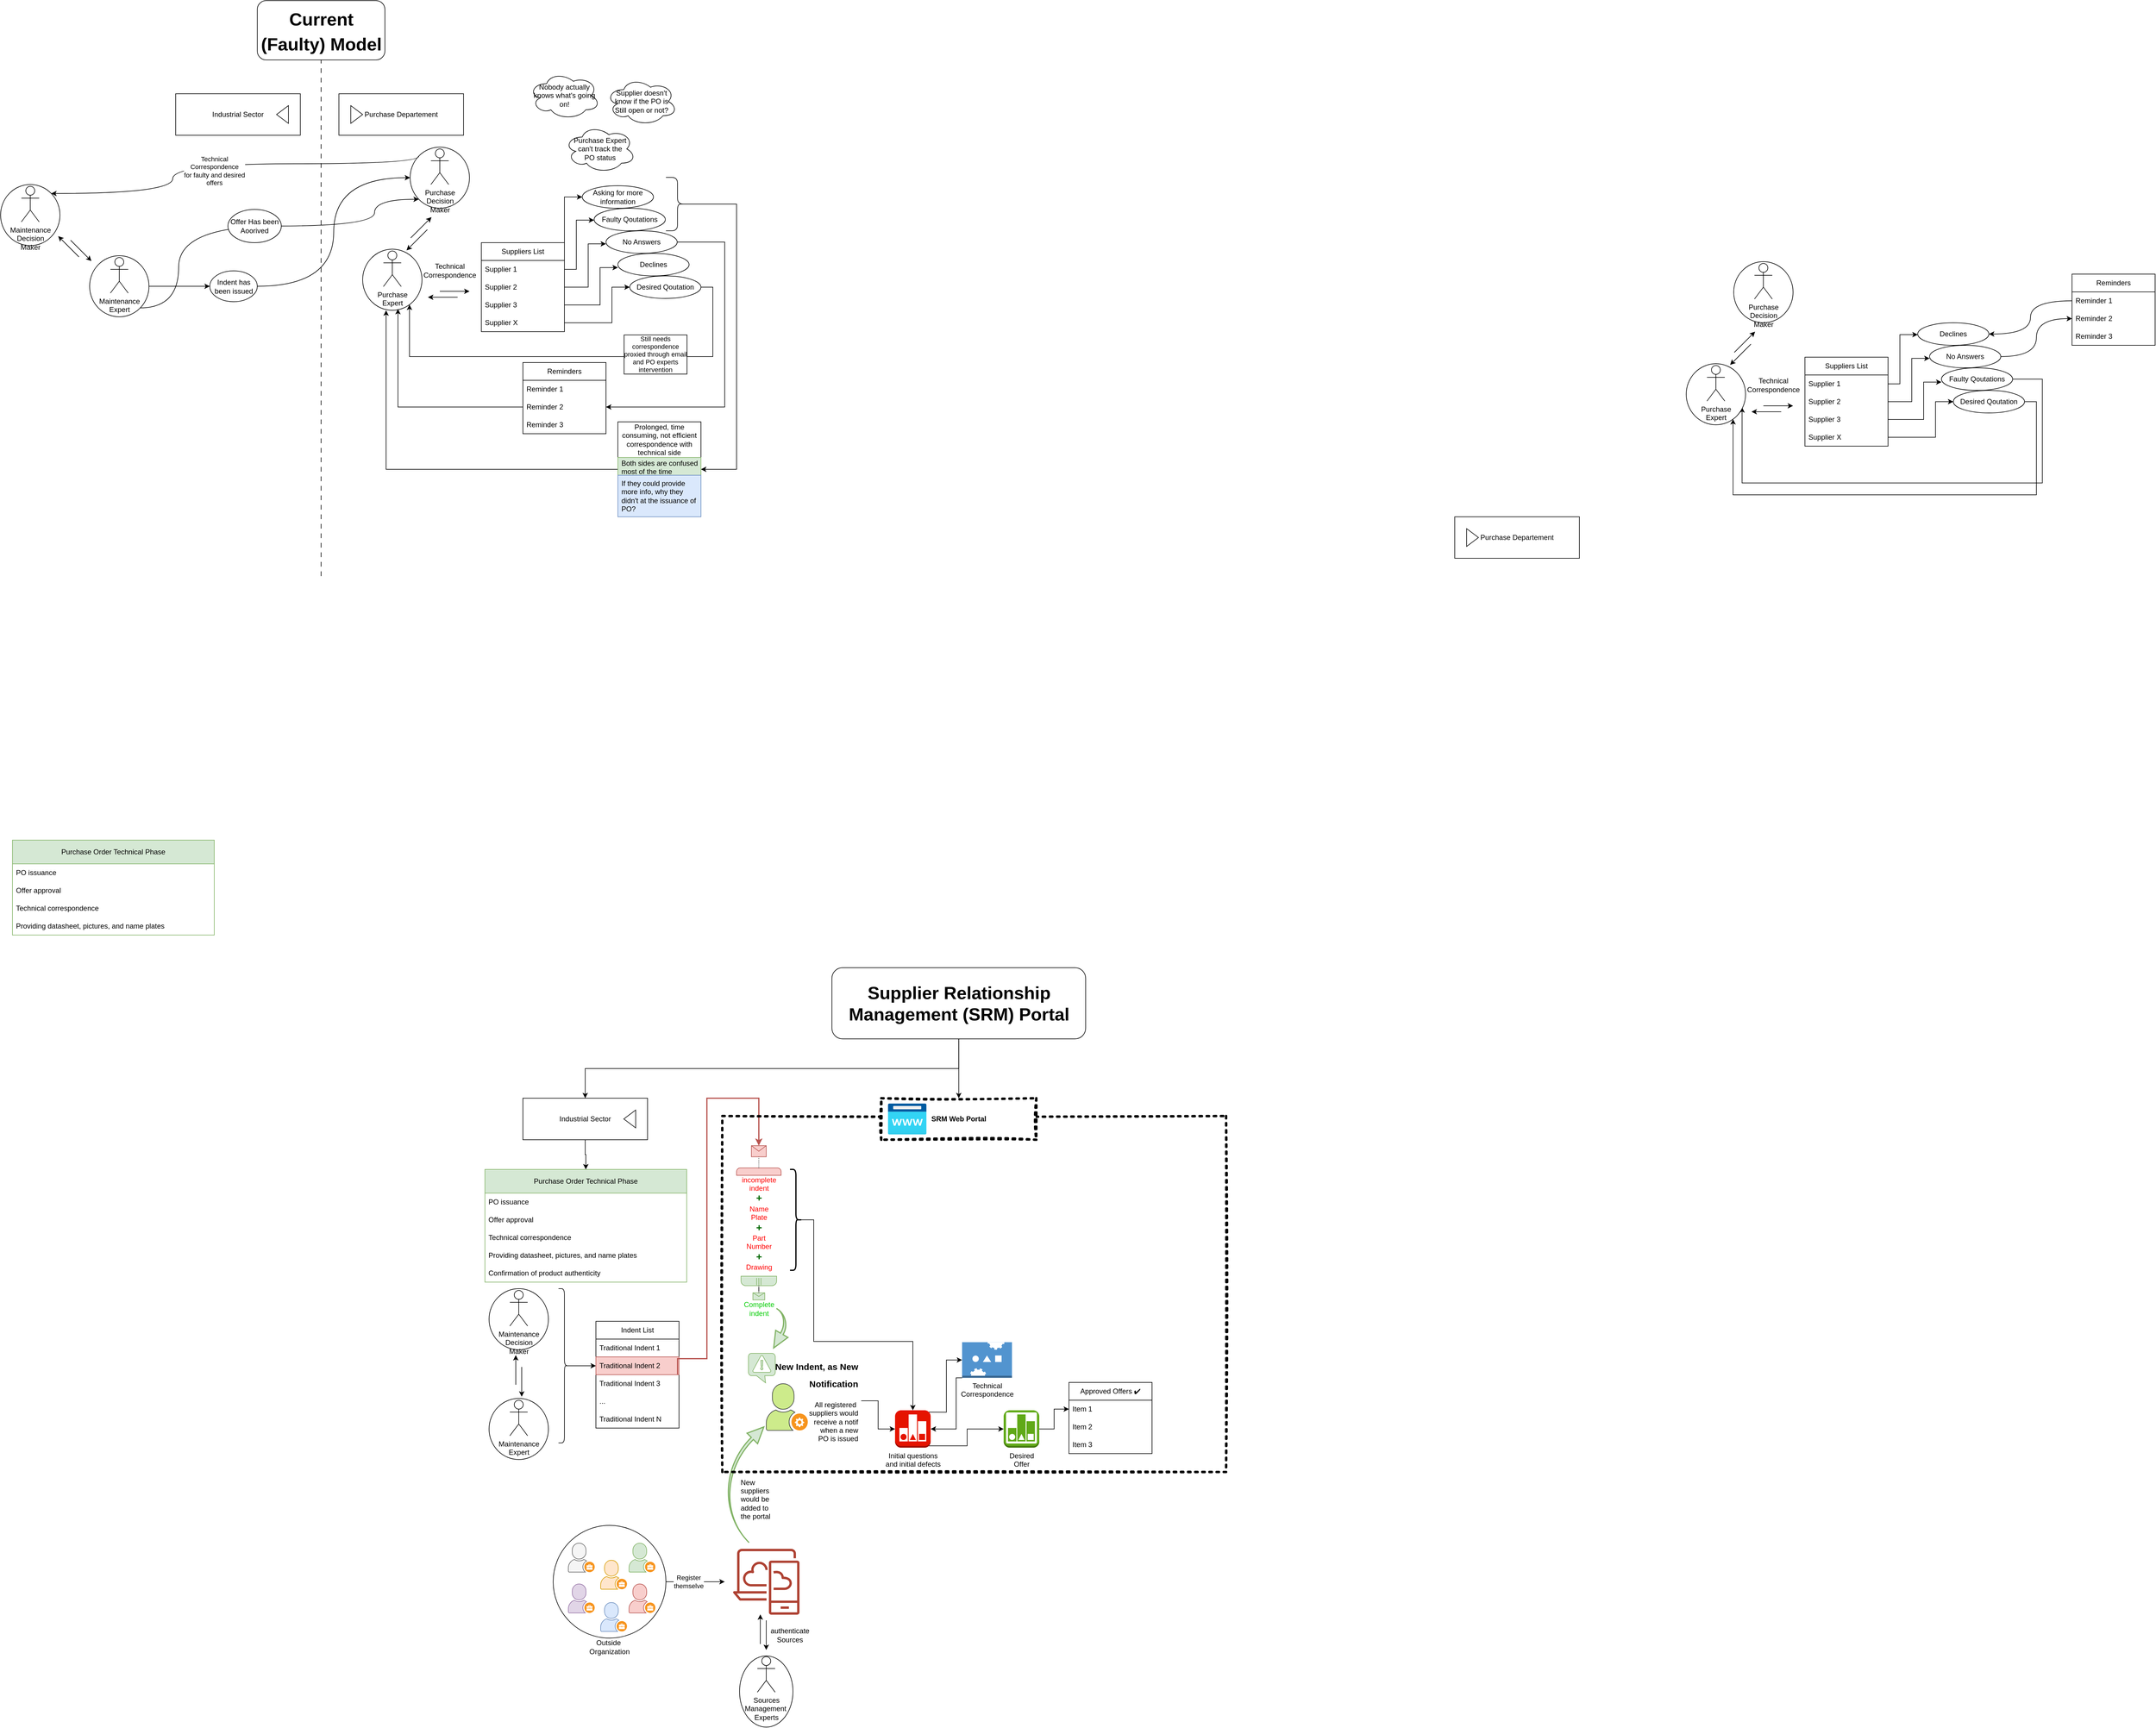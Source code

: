 <mxfile version="21.7.5" type="github">
  <diagram name="Page-1" id="2KHofViqdArEMS4rhggh">
    <mxGraphModel dx="2120" dy="1119" grid="1" gridSize="10" guides="1" tooltips="1" connect="1" arrows="1" fold="1" page="0" pageScale="1" pageWidth="850" pageHeight="1100" math="0" shadow="0">
      <root>
        <mxCell id="0" />
        <mxCell id="1" parent="0" />
        <mxCell id="c8slE1L9noB9dwJdRd24-46" style="edgeStyle=orthogonalEdgeStyle;rounded=0;orthogonalLoop=1;jettySize=auto;html=1;exitX=1;exitY=0.5;exitDx=0;exitDy=0;entryX=0;entryY=0.5;entryDx=0;entryDy=0;curved=1;" parent="1" source="c8slE1L9noB9dwJdRd24-1" target="c8slE1L9noB9dwJdRd24-59" edge="1">
          <mxGeometry relative="1" as="geometry" />
        </mxCell>
        <mxCell id="c8slE1L9noB9dwJdRd24-1" value="Indent has been issued" style="ellipse;whiteSpace=wrap;html=1;" parent="1" vertex="1">
          <mxGeometry x="-107.5" y="165.5" width="80" height="52" as="geometry" />
        </mxCell>
        <mxCell id="c8slE1L9noB9dwJdRd24-6" value="" style="endArrow=none;dashed=1;html=1;rounded=0;dashPattern=8 8;" parent="1" edge="1">
          <mxGeometry width="50" height="50" relative="1" as="geometry">
            <mxPoint x="80" y="680" as="sourcePoint" />
            <mxPoint x="80" y="-290" as="targetPoint" />
          </mxGeometry>
        </mxCell>
        <mxCell id="c8slE1L9noB9dwJdRd24-7" value="Purchase Departement" style="html=1;whiteSpace=wrap;container=1;recursiveResize=0;collapsible=0;" parent="1" vertex="1">
          <mxGeometry x="110" y="-133" width="210" height="70" as="geometry" />
        </mxCell>
        <mxCell id="c8slE1L9noB9dwJdRd24-8" value="" style="triangle;html=1;whiteSpace=wrap;" parent="c8slE1L9noB9dwJdRd24-7" vertex="1">
          <mxGeometry x="20" y="20" width="20" height="30" as="geometry" />
        </mxCell>
        <mxCell id="c8slE1L9noB9dwJdRd24-9" value="Industrial Sector" style="html=1;whiteSpace=wrap;container=1;recursiveResize=0;collapsible=0;" parent="1" vertex="1">
          <mxGeometry x="-165" y="-133" width="210" height="70" as="geometry" />
        </mxCell>
        <mxCell id="c8slE1L9noB9dwJdRd24-10" value="" style="triangle;html=1;whiteSpace=wrap;rotation=-180;" parent="c8slE1L9noB9dwJdRd24-9" vertex="1">
          <mxGeometry x="170" y="20" width="20" height="30" as="geometry" />
        </mxCell>
        <mxCell id="6I2EwaOY1wd-wpL0W01F-11" style="edgeStyle=orthogonalEdgeStyle;rounded=0;orthogonalLoop=1;jettySize=auto;html=1;exitX=1;exitY=0;exitDx=0;exitDy=0;entryX=0;entryY=0.5;entryDx=0;entryDy=0;" parent="1" source="c8slE1L9noB9dwJdRd24-14" target="6I2EwaOY1wd-wpL0W01F-10" edge="1">
          <mxGeometry relative="1" as="geometry" />
        </mxCell>
        <mxCell id="c8slE1L9noB9dwJdRd24-14" value="Suppliers List" style="swimlane;fontStyle=0;childLayout=stackLayout;horizontal=1;startSize=30;horizontalStack=0;resizeParent=1;resizeParentMax=0;resizeLast=0;collapsible=1;marginBottom=0;whiteSpace=wrap;html=1;" parent="1" vertex="1">
          <mxGeometry x="350" y="118" width="140" height="150" as="geometry" />
        </mxCell>
        <mxCell id="c8slE1L9noB9dwJdRd24-23" style="edgeStyle=orthogonalEdgeStyle;rounded=0;orthogonalLoop=1;jettySize=auto;html=1;exitX=1;exitY=0.5;exitDx=0;exitDy=0;" parent="c8slE1L9noB9dwJdRd24-14" source="c8slE1L9noB9dwJdRd24-15" edge="1">
          <mxGeometry relative="1" as="geometry">
            <mxPoint x="190" y="-38" as="targetPoint" />
            <Array as="points">
              <mxPoint x="160" y="45" />
              <mxPoint x="160" y="-38" />
            </Array>
          </mxGeometry>
        </mxCell>
        <mxCell id="c8slE1L9noB9dwJdRd24-15" value="&lt;div&gt;Supplier 1&lt;/div&gt;" style="text;strokeColor=none;fillColor=none;align=left;verticalAlign=middle;spacingLeft=4;spacingRight=4;overflow=hidden;points=[[0,0.5],[1,0.5]];portConstraint=eastwest;rotatable=0;whiteSpace=wrap;html=1;" parent="c8slE1L9noB9dwJdRd24-14" vertex="1">
          <mxGeometry y="30" width="140" height="30" as="geometry" />
        </mxCell>
        <mxCell id="c8slE1L9noB9dwJdRd24-28" style="edgeStyle=orthogonalEdgeStyle;rounded=0;orthogonalLoop=1;jettySize=auto;html=1;exitX=1;exitY=0.5;exitDx=0;exitDy=0;" parent="c8slE1L9noB9dwJdRd24-14" source="c8slE1L9noB9dwJdRd24-21" edge="1">
          <mxGeometry relative="1" as="geometry">
            <mxPoint x="210" y="2" as="targetPoint" />
            <Array as="points">
              <mxPoint x="180" y="75" />
              <mxPoint x="180" y="2" />
            </Array>
          </mxGeometry>
        </mxCell>
        <mxCell id="c8slE1L9noB9dwJdRd24-21" value="&lt;div&gt;Supplier 2&lt;br&gt;&lt;/div&gt;" style="text;strokeColor=none;fillColor=none;align=left;verticalAlign=middle;spacingLeft=4;spacingRight=4;overflow=hidden;points=[[0,0.5],[1,0.5]];portConstraint=eastwest;rotatable=0;whiteSpace=wrap;html=1;" parent="c8slE1L9noB9dwJdRd24-14" vertex="1">
          <mxGeometry y="60" width="140" height="30" as="geometry" />
        </mxCell>
        <mxCell id="c8slE1L9noB9dwJdRd24-30" style="edgeStyle=orthogonalEdgeStyle;rounded=0;orthogonalLoop=1;jettySize=auto;html=1;exitX=1;exitY=0.5;exitDx=0;exitDy=0;" parent="c8slE1L9noB9dwJdRd24-14" source="c8slE1L9noB9dwJdRd24-16" edge="1">
          <mxGeometry relative="1" as="geometry">
            <mxPoint x="230" y="42" as="targetPoint" />
            <Array as="points">
              <mxPoint x="200" y="105" />
              <mxPoint x="200" y="42" />
            </Array>
          </mxGeometry>
        </mxCell>
        <mxCell id="c8slE1L9noB9dwJdRd24-16" value="&lt;div&gt;Supplier 3&lt;br&gt;&lt;/div&gt;" style="text;strokeColor=none;fillColor=none;align=left;verticalAlign=middle;spacingLeft=4;spacingRight=4;overflow=hidden;points=[[0,0.5],[1,0.5]];portConstraint=eastwest;rotatable=0;whiteSpace=wrap;html=1;" parent="c8slE1L9noB9dwJdRd24-14" vertex="1">
          <mxGeometry y="90" width="140" height="30" as="geometry" />
        </mxCell>
        <mxCell id="c8slE1L9noB9dwJdRd24-17" value="Supplier X" style="text;strokeColor=none;fillColor=none;align=left;verticalAlign=middle;spacingLeft=4;spacingRight=4;overflow=hidden;points=[[0,0.5],[1,0.5]];portConstraint=eastwest;rotatable=0;whiteSpace=wrap;html=1;" parent="c8slE1L9noB9dwJdRd24-14" vertex="1">
          <mxGeometry y="120" width="140" height="30" as="geometry" />
        </mxCell>
        <mxCell id="c8slE1L9noB9dwJdRd24-24" value="Faulty Qoutations" style="ellipse;whiteSpace=wrap;html=1;" parent="1" vertex="1">
          <mxGeometry x="540" y="60" width="120" height="38" as="geometry" />
        </mxCell>
        <mxCell id="c8slE1L9noB9dwJdRd24-25" value="&lt;div&gt;Technical&lt;/div&gt;&lt;div&gt;Correspondence&lt;br&gt;&lt;/div&gt;" style="text;html=1;strokeColor=none;fillColor=none;align=center;verticalAlign=middle;whiteSpace=wrap;rounded=0;" parent="1" vertex="1">
          <mxGeometry x="267" y="150" width="60" height="30" as="geometry" />
        </mxCell>
        <mxCell id="6I2EwaOY1wd-wpL0W01F-8" style="edgeStyle=orthogonalEdgeStyle;rounded=0;orthogonalLoop=1;jettySize=auto;html=1;exitX=1;exitY=0.5;exitDx=0;exitDy=0;entryX=1;entryY=0.5;entryDx=0;entryDy=0;" parent="1" source="c8slE1L9noB9dwJdRd24-29" target="c8slE1L9noB9dwJdRd24-73" edge="1">
          <mxGeometry relative="1" as="geometry">
            <Array as="points">
              <mxPoint x="760" y="117" />
              <mxPoint x="760" y="395" />
            </Array>
          </mxGeometry>
        </mxCell>
        <mxCell id="c8slE1L9noB9dwJdRd24-29" value="No Answers" style="ellipse;whiteSpace=wrap;html=1;" parent="1" vertex="1">
          <mxGeometry x="560" y="98" width="120" height="38" as="geometry" />
        </mxCell>
        <mxCell id="c8slE1L9noB9dwJdRd24-31" value="Declines" style="ellipse;whiteSpace=wrap;html=1;" parent="1" vertex="1">
          <mxGeometry x="580" y="136" width="120" height="38" as="geometry" />
        </mxCell>
        <mxCell id="c8slE1L9noB9dwJdRd24-81" style="edgeStyle=orthogonalEdgeStyle;rounded=0;orthogonalLoop=1;jettySize=auto;html=1;exitX=1;exitY=0.5;exitDx=0;exitDy=0;entryX=0.789;entryY=0.908;entryDx=0;entryDy=0;entryPerimeter=0;" parent="1" source="c8slE1L9noB9dwJdRd24-34" target="c8slE1L9noB9dwJdRd24-44" edge="1">
          <mxGeometry relative="1" as="geometry">
            <Array as="points">
              <mxPoint x="740" y="193" />
              <mxPoint x="740" y="310" />
              <mxPoint x="229" y="310" />
            </Array>
          </mxGeometry>
        </mxCell>
        <mxCell id="6I2EwaOY1wd-wpL0W01F-12" value="Still needs &lt;br&gt;correspondence&lt;br&gt;proxied through email &lt;br&gt;and PO experts&lt;br&gt;intervention" style="edgeLabel;html=1;align=center;verticalAlign=middle;resizable=0;points=[];labelBorderColor=default;" parent="c8slE1L9noB9dwJdRd24-81" vertex="1" connectable="0">
          <mxGeometry x="-0.362" y="-4" relative="1" as="geometry">
            <mxPoint as="offset" />
          </mxGeometry>
        </mxCell>
        <mxCell id="c8slE1L9noB9dwJdRd24-34" value="Desired Qoutation" style="ellipse;whiteSpace=wrap;html=1;" parent="1" vertex="1">
          <mxGeometry x="600" y="174" width="120" height="38" as="geometry" />
        </mxCell>
        <mxCell id="c8slE1L9noB9dwJdRd24-33" style="edgeStyle=orthogonalEdgeStyle;rounded=0;orthogonalLoop=1;jettySize=auto;html=1;exitX=1;exitY=0.5;exitDx=0;exitDy=0;entryX=0;entryY=0.5;entryDx=0;entryDy=0;" parent="1" source="c8slE1L9noB9dwJdRd24-17" target="c8slE1L9noB9dwJdRd24-34" edge="1">
          <mxGeometry relative="1" as="geometry">
            <mxPoint x="600" y="200" as="targetPoint" />
            <Array as="points">
              <mxPoint x="570" y="253" />
              <mxPoint x="570" y="193" />
            </Array>
          </mxGeometry>
        </mxCell>
        <mxCell id="c8slE1L9noB9dwJdRd24-42" value="" style="group" parent="1" vertex="1" connectable="0">
          <mxGeometry x="-310" y="140" width="100" height="103" as="geometry" />
        </mxCell>
        <mxCell id="c8slE1L9noB9dwJdRd24-40" value="" style="ellipse;whiteSpace=wrap;html=1;" parent="c8slE1L9noB9dwJdRd24-42" vertex="1">
          <mxGeometry width="100" height="103" as="geometry" />
        </mxCell>
        <mxCell id="c8slE1L9noB9dwJdRd24-37" value="&lt;div&gt;Maintenance&lt;/div&gt;&lt;div&gt;Expert&lt;br&gt;&lt;/div&gt;" style="shape=umlActor;verticalLabelPosition=bottom;verticalAlign=top;html=1;outlineConnect=0;" parent="c8slE1L9noB9dwJdRd24-42" vertex="1">
          <mxGeometry x="35" y="3" width="30" height="60" as="geometry" />
        </mxCell>
        <mxCell id="c8slE1L9noB9dwJdRd24-43" value="" style="group" parent="1" vertex="1" connectable="0">
          <mxGeometry x="150" y="129" width="100" height="103" as="geometry" />
        </mxCell>
        <mxCell id="c8slE1L9noB9dwJdRd24-44" value="" style="ellipse;whiteSpace=wrap;html=1;" parent="c8slE1L9noB9dwJdRd24-43" vertex="1">
          <mxGeometry width="100" height="103" as="geometry" />
        </mxCell>
        <mxCell id="c8slE1L9noB9dwJdRd24-45" value="&lt;div&gt;Purchase&lt;/div&gt;&lt;div&gt;Expert&lt;br&gt;&lt;/div&gt;" style="shape=umlActor;verticalLabelPosition=bottom;verticalAlign=top;html=1;outlineConnect=0;" parent="c8slE1L9noB9dwJdRd24-43" vertex="1">
          <mxGeometry x="35" y="3" width="30" height="60" as="geometry" />
        </mxCell>
        <mxCell id="c8slE1L9noB9dwJdRd24-48" value="" style="group" parent="1" vertex="1" connectable="0">
          <mxGeometry x="-460" y="20" width="100" height="103" as="geometry" />
        </mxCell>
        <mxCell id="c8slE1L9noB9dwJdRd24-49" value="" style="ellipse;whiteSpace=wrap;html=1;" parent="c8slE1L9noB9dwJdRd24-48" vertex="1">
          <mxGeometry width="100" height="103" as="geometry" />
        </mxCell>
        <mxCell id="c8slE1L9noB9dwJdRd24-50" value="&lt;div&gt;Maintenance&lt;/div&gt;&lt;div&gt;Decision&lt;/div&gt;&lt;div&gt;Maker&lt;br&gt;&lt;/div&gt;" style="shape=umlActor;verticalLabelPosition=bottom;verticalAlign=top;html=1;outlineConnect=0;" parent="c8slE1L9noB9dwJdRd24-48" vertex="1">
          <mxGeometry x="35" y="3" width="30" height="60" as="geometry" />
        </mxCell>
        <mxCell id="c8slE1L9noB9dwJdRd24-53" value="" style="group;rotation=45;" parent="1" vertex="1" connectable="0">
          <mxGeometry x="-370" y="123" width="70" height="10" as="geometry" />
        </mxCell>
        <mxCell id="c8slE1L9noB9dwJdRd24-51" value="" style="endArrow=classic;html=1;rounded=0;" parent="c8slE1L9noB9dwJdRd24-53" edge="1">
          <mxGeometry width="50" height="50" relative="1" as="geometry">
            <mxPoint x="28" y="-9" as="sourcePoint" />
            <mxPoint x="63" y="26" as="targetPoint" />
          </mxGeometry>
        </mxCell>
        <mxCell id="c8slE1L9noB9dwJdRd24-52" value="" style="endArrow=classic;html=1;rounded=0;" parent="c8slE1L9noB9dwJdRd24-53" edge="1">
          <mxGeometry width="50" height="50" relative="1" as="geometry">
            <mxPoint x="42" y="19" as="sourcePoint" />
            <mxPoint x="7" y="-16" as="targetPoint" />
          </mxGeometry>
        </mxCell>
        <mxCell id="c8slE1L9noB9dwJdRd24-54" style="edgeStyle=orthogonalEdgeStyle;rounded=0;orthogonalLoop=1;jettySize=auto;html=1;exitX=1;exitY=0.5;exitDx=0;exitDy=0;entryX=0;entryY=0.5;entryDx=0;entryDy=0;" parent="1" source="c8slE1L9noB9dwJdRd24-40" target="c8slE1L9noB9dwJdRd24-1" edge="1">
          <mxGeometry relative="1" as="geometry" />
        </mxCell>
        <mxCell id="c8slE1L9noB9dwJdRd24-55" value="" style="group;rotation=-45;" parent="1" vertex="1" connectable="0">
          <mxGeometry x="210" y="98" width="70" height="10" as="geometry" />
        </mxCell>
        <mxCell id="c8slE1L9noB9dwJdRd24-56" value="" style="endArrow=classic;html=1;rounded=0;" parent="c8slE1L9noB9dwJdRd24-55" edge="1">
          <mxGeometry width="50" height="50" relative="1" as="geometry">
            <mxPoint x="21" y="12" as="sourcePoint" />
            <mxPoint x="56" y="-23" as="targetPoint" />
          </mxGeometry>
        </mxCell>
        <mxCell id="c8slE1L9noB9dwJdRd24-57" value="" style="endArrow=classic;html=1;rounded=0;" parent="c8slE1L9noB9dwJdRd24-55" edge="1">
          <mxGeometry width="50" height="50" relative="1" as="geometry">
            <mxPoint x="49" y="-2" as="sourcePoint" />
            <mxPoint x="14" y="33" as="targetPoint" />
          </mxGeometry>
        </mxCell>
        <mxCell id="c8slE1L9noB9dwJdRd24-58" value="" style="group" parent="1" vertex="1" connectable="0">
          <mxGeometry x="230" y="-43" width="100" height="103" as="geometry" />
        </mxCell>
        <mxCell id="c8slE1L9noB9dwJdRd24-59" value="" style="ellipse;whiteSpace=wrap;html=1;" parent="c8slE1L9noB9dwJdRd24-58" vertex="1">
          <mxGeometry width="100" height="103" as="geometry" />
        </mxCell>
        <mxCell id="c8slE1L9noB9dwJdRd24-60" value="&lt;div&gt;Purchase&lt;/div&gt;&lt;div&gt;Decision&lt;/div&gt;&lt;div&gt;Maker&lt;br&gt;&lt;/div&gt;" style="shape=umlActor;verticalLabelPosition=bottom;verticalAlign=top;html=1;outlineConnect=0;" parent="c8slE1L9noB9dwJdRd24-58" vertex="1">
          <mxGeometry x="35" y="3" width="30" height="60" as="geometry" />
        </mxCell>
        <mxCell id="c8slE1L9noB9dwJdRd24-61" value="&lt;font style=&quot;font-size: 30px;&quot;&gt;Current (Faulty) Model&lt;/font&gt;" style="rounded=1;whiteSpace=wrap;html=1;fontStyle=1;fontSize=35;" parent="1" vertex="1">
          <mxGeometry x="-27.5" y="-290" width="215" height="100" as="geometry" />
        </mxCell>
        <mxCell id="c8slE1L9noB9dwJdRd24-64" value="" style="group;rotation=0;" parent="1" vertex="1" connectable="0">
          <mxGeometry x="260" y="200" width="70" height="10" as="geometry" />
        </mxCell>
        <mxCell id="c8slE1L9noB9dwJdRd24-65" value="" style="endArrow=classic;html=1;rounded=0;" parent="c8slE1L9noB9dwJdRd24-64" edge="1">
          <mxGeometry width="50" height="50" relative="1" as="geometry">
            <mxPoint x="20" as="sourcePoint" />
            <mxPoint x="70" as="targetPoint" />
          </mxGeometry>
        </mxCell>
        <mxCell id="c8slE1L9noB9dwJdRd24-66" value="" style="endArrow=classic;html=1;rounded=0;" parent="c8slE1L9noB9dwJdRd24-64" edge="1">
          <mxGeometry width="50" height="50" relative="1" as="geometry">
            <mxPoint x="50" y="10" as="sourcePoint" />
            <mxPoint y="10" as="targetPoint" />
          </mxGeometry>
        </mxCell>
        <mxCell id="c8slE1L9noB9dwJdRd24-69" value="Reminders" style="swimlane;fontStyle=0;childLayout=stackLayout;horizontal=1;startSize=30;horizontalStack=0;resizeParent=1;resizeParentMax=0;resizeLast=0;collapsible=1;marginBottom=0;whiteSpace=wrap;html=1;" parent="1" vertex="1">
          <mxGeometry x="420" y="320" width="140" height="120" as="geometry" />
        </mxCell>
        <mxCell id="c8slE1L9noB9dwJdRd24-70" value="Reminder 1" style="text;strokeColor=none;fillColor=none;align=left;verticalAlign=middle;spacingLeft=4;spacingRight=4;overflow=hidden;points=[[0,0.5],[1,0.5]];portConstraint=eastwest;rotatable=0;whiteSpace=wrap;html=1;" parent="c8slE1L9noB9dwJdRd24-69" vertex="1">
          <mxGeometry y="30" width="140" height="30" as="geometry" />
        </mxCell>
        <mxCell id="c8slE1L9noB9dwJdRd24-73" value="Reminder 2" style="text;strokeColor=none;fillColor=none;align=left;verticalAlign=middle;spacingLeft=4;spacingRight=4;overflow=hidden;points=[[0,0.5],[1,0.5]];portConstraint=eastwest;rotatable=0;whiteSpace=wrap;html=1;" parent="c8slE1L9noB9dwJdRd24-69" vertex="1">
          <mxGeometry y="60" width="140" height="30" as="geometry" />
        </mxCell>
        <mxCell id="c8slE1L9noB9dwJdRd24-74" value="Reminder 3" style="text;strokeColor=none;fillColor=none;align=left;verticalAlign=middle;spacingLeft=4;spacingRight=4;overflow=hidden;points=[[0,0.5],[1,0.5]];portConstraint=eastwest;rotatable=0;whiteSpace=wrap;html=1;" parent="c8slE1L9noB9dwJdRd24-69" vertex="1">
          <mxGeometry y="90" width="140" height="30" as="geometry" />
        </mxCell>
        <mxCell id="c8slE1L9noB9dwJdRd24-82" style="edgeStyle=orthogonalEdgeStyle;rounded=0;orthogonalLoop=1;jettySize=auto;html=1;exitX=0;exitY=0;exitDx=0;exitDy=0;entryX=1;entryY=0;entryDx=0;entryDy=0;curved=1;" parent="1" source="c8slE1L9noB9dwJdRd24-59" target="c8slE1L9noB9dwJdRd24-49" edge="1">
          <mxGeometry relative="1" as="geometry">
            <Array as="points">
              <mxPoint x="-170" y="-15" />
              <mxPoint x="-170" y="35" />
            </Array>
          </mxGeometry>
        </mxCell>
        <mxCell id="c8slE1L9noB9dwJdRd24-83" value="&lt;div&gt;Technical&lt;/div&gt;&lt;div&gt;Correspondence&lt;/div&gt;&lt;div&gt;for faulty and desired&lt;/div&gt;&lt;div&gt;offers&lt;br&gt;&lt;/div&gt;" style="edgeLabel;html=1;align=center;verticalAlign=middle;resizable=0;points=[];" parent="c8slE1L9noB9dwJdRd24-82" vertex="1" connectable="0">
          <mxGeometry x="0.048" y="12" relative="1" as="geometry">
            <mxPoint as="offset" />
          </mxGeometry>
        </mxCell>
        <mxCell id="vh4l8K26gaCXzMAg0qhR-1" style="edgeStyle=orthogonalEdgeStyle;rounded=0;orthogonalLoop=1;jettySize=auto;html=1;exitX=1;exitY=1;exitDx=0;exitDy=0;entryX=0;entryY=1;entryDx=0;entryDy=0;curved=1;" parent="1" source="c8slE1L9noB9dwJdRd24-40" target="c8slE1L9noB9dwJdRd24-59" edge="1">
          <mxGeometry relative="1" as="geometry">
            <Array as="points">
              <mxPoint x="-160" y="228" />
              <mxPoint x="-160" y="90" />
              <mxPoint x="170" y="90" />
              <mxPoint x="170" y="45" />
            </Array>
          </mxGeometry>
        </mxCell>
        <mxCell id="vh4l8K26gaCXzMAg0qhR-2" value="" style="edgeLabel;html=1;align=center;verticalAlign=middle;resizable=0;points=[];fontSize=12;fillColor=default;strokeColor=default;" parent="vh4l8K26gaCXzMAg0qhR-1" vertex="1" connectable="0">
          <mxGeometry x="-0.009" y="-1" relative="1" as="geometry">
            <mxPoint as="offset" />
          </mxGeometry>
        </mxCell>
        <mxCell id="vh4l8K26gaCXzMAg0qhR-3" value="&lt;div&gt;Offer Has been &lt;br&gt;&lt;/div&gt;&lt;div&gt;Aoorived&lt;br&gt;&lt;/div&gt;" style="ellipse;whiteSpace=wrap;html=1;" parent="1" vertex="1">
          <mxGeometry x="-77" y="62" width="90" height="56" as="geometry" />
        </mxCell>
        <mxCell id="vh4l8K26gaCXzMAg0qhR-4" value="Purchase Order Technical Phase" style="swimlane;fontStyle=0;childLayout=stackLayout;horizontal=1;startSize=40;horizontalStack=0;resizeParent=1;resizeParentMax=0;resizeLast=0;collapsible=1;marginBottom=0;whiteSpace=wrap;html=1;fillColor=#d5e8d4;strokeColor=#82b366;" parent="1" vertex="1">
          <mxGeometry x="-440" y="1125" width="340" height="160" as="geometry" />
        </mxCell>
        <mxCell id="vh4l8K26gaCXzMAg0qhR-5" value="PO issuance " style="text;strokeColor=none;fillColor=none;align=left;verticalAlign=middle;spacingLeft=4;spacingRight=4;overflow=hidden;points=[[0,0.5],[1,0.5]];portConstraint=eastwest;rotatable=0;whiteSpace=wrap;html=1;" parent="vh4l8K26gaCXzMAg0qhR-4" vertex="1">
          <mxGeometry y="40" width="340" height="30" as="geometry" />
        </mxCell>
        <mxCell id="vh4l8K26gaCXzMAg0qhR-6" value="Offer approval" style="text;strokeColor=none;fillColor=none;align=left;verticalAlign=middle;spacingLeft=4;spacingRight=4;overflow=hidden;points=[[0,0.5],[1,0.5]];portConstraint=eastwest;rotatable=0;whiteSpace=wrap;html=1;" parent="vh4l8K26gaCXzMAg0qhR-4" vertex="1">
          <mxGeometry y="70" width="340" height="30" as="geometry" />
        </mxCell>
        <mxCell id="vh4l8K26gaCXzMAg0qhR-7" value="Technical correspondence" style="text;strokeColor=none;fillColor=none;align=left;verticalAlign=middle;spacingLeft=4;spacingRight=4;overflow=hidden;points=[[0,0.5],[1,0.5]];portConstraint=eastwest;rotatable=0;whiteSpace=wrap;html=1;" parent="vh4l8K26gaCXzMAg0qhR-4" vertex="1">
          <mxGeometry y="100" width="340" height="30" as="geometry" />
        </mxCell>
        <mxCell id="vh4l8K26gaCXzMAg0qhR-8" value="Providing datasheet, pictures, and name plates" style="text;strokeColor=none;fillColor=none;align=left;verticalAlign=middle;spacingLeft=4;spacingRight=4;overflow=hidden;points=[[0,0.5],[1,0.5]];portConstraint=eastwest;rotatable=0;whiteSpace=wrap;html=1;" parent="vh4l8K26gaCXzMAg0qhR-4" vertex="1">
          <mxGeometry y="130" width="340" height="30" as="geometry" />
        </mxCell>
        <mxCell id="vh4l8K26gaCXzMAg0qhR-70" value="Purchase Departement" style="html=1;whiteSpace=wrap;container=1;recursiveResize=0;collapsible=0;" parent="1" vertex="1">
          <mxGeometry x="1990" y="580" width="210" height="70" as="geometry" />
        </mxCell>
        <mxCell id="vh4l8K26gaCXzMAg0qhR-71" value="" style="triangle;html=1;whiteSpace=wrap;" parent="vh4l8K26gaCXzMAg0qhR-70" vertex="1">
          <mxGeometry x="20" y="20" width="20" height="30" as="geometry" />
        </mxCell>
        <mxCell id="em5qXoiyjJYaxzW7Eebe-1" style="edgeStyle=orthogonalEdgeStyle;rounded=0;orthogonalLoop=1;jettySize=auto;html=1;exitX=0.5;exitY=1;exitDx=0;exitDy=0;entryX=0.5;entryY=0;entryDx=0;entryDy=0;" parent="1" source="vh4l8K26gaCXzMAg0qhR-72" target="vh4l8K26gaCXzMAg0qhR-124" edge="1">
          <mxGeometry relative="1" as="geometry" />
        </mxCell>
        <mxCell id="vh4l8K26gaCXzMAg0qhR-72" value="Industrial Sector" style="html=1;whiteSpace=wrap;container=1;recursiveResize=0;collapsible=0;" parent="1" vertex="1">
          <mxGeometry x="420" y="1560" width="210" height="70" as="geometry" />
        </mxCell>
        <mxCell id="vh4l8K26gaCXzMAg0qhR-73" value="" style="triangle;html=1;whiteSpace=wrap;rotation=-180;" parent="vh4l8K26gaCXzMAg0qhR-72" vertex="1">
          <mxGeometry x="170" y="20" width="20" height="30" as="geometry" />
        </mxCell>
        <mxCell id="vh4l8K26gaCXzMAg0qhR-91" value="" style="group" parent="1" vertex="1" connectable="0">
          <mxGeometry x="363" y="2066" width="100" height="103" as="geometry" />
        </mxCell>
        <mxCell id="vh4l8K26gaCXzMAg0qhR-92" value="" style="ellipse;whiteSpace=wrap;html=1;" parent="vh4l8K26gaCXzMAg0qhR-91" vertex="1">
          <mxGeometry width="100" height="103" as="geometry" />
        </mxCell>
        <mxCell id="vh4l8K26gaCXzMAg0qhR-93" value="&lt;div&gt;Maintenance&lt;/div&gt;&lt;div&gt;Expert&lt;br&gt;&lt;/div&gt;" style="shape=umlActor;verticalLabelPosition=bottom;verticalAlign=top;html=1;outlineConnect=0;" parent="vh4l8K26gaCXzMAg0qhR-91" vertex="1">
          <mxGeometry x="35" y="3" width="30" height="60" as="geometry" />
        </mxCell>
        <mxCell id="vh4l8K26gaCXzMAg0qhR-97" value="" style="group" parent="1" vertex="1" connectable="0">
          <mxGeometry x="363" y="1881" width="100" height="103" as="geometry" />
        </mxCell>
        <mxCell id="vh4l8K26gaCXzMAg0qhR-98" value="" style="ellipse;whiteSpace=wrap;html=1;" parent="vh4l8K26gaCXzMAg0qhR-97" vertex="1">
          <mxGeometry width="100" height="103" as="geometry" />
        </mxCell>
        <mxCell id="vh4l8K26gaCXzMAg0qhR-99" value="&lt;div&gt;Maintenance&lt;/div&gt;&lt;div&gt;Decision&lt;/div&gt;&lt;div&gt;Maker&lt;br&gt;&lt;/div&gt;" style="shape=umlActor;verticalLabelPosition=bottom;verticalAlign=top;html=1;outlineConnect=0;" parent="vh4l8K26gaCXzMAg0qhR-97" vertex="1">
          <mxGeometry x="35" y="3" width="30" height="60" as="geometry" />
        </mxCell>
        <mxCell id="vh4l8K26gaCXzMAg0qhR-100" value="" style="group;rotation=90;" parent="1" vertex="1" connectable="0">
          <mxGeometry x="378" y="2023" width="70" height="10" as="geometry" />
        </mxCell>
        <mxCell id="vh4l8K26gaCXzMAg0qhR-101" value="" style="endArrow=classic;html=1;rounded=0;" parent="vh4l8K26gaCXzMAg0qhR-100" edge="1">
          <mxGeometry width="50" height="50" relative="1" as="geometry">
            <mxPoint x="40" y="-10" as="sourcePoint" />
            <mxPoint x="40" y="40" as="targetPoint" />
          </mxGeometry>
        </mxCell>
        <mxCell id="vh4l8K26gaCXzMAg0qhR-102" value="" style="endArrow=classic;html=1;rounded=0;" parent="vh4l8K26gaCXzMAg0qhR-100" edge="1">
          <mxGeometry width="50" height="50" relative="1" as="geometry">
            <mxPoint x="30" y="20" as="sourcePoint" />
            <mxPoint x="30" y="-30" as="targetPoint" />
          </mxGeometry>
        </mxCell>
        <mxCell id="0CzIIRdJtU4n0jjtj5bi-10" style="edgeStyle=orthogonalEdgeStyle;rounded=0;orthogonalLoop=1;jettySize=auto;html=1;exitX=0.5;exitY=1;exitDx=0;exitDy=0;entryX=0.5;entryY=0;entryDx=0;entryDy=0;" parent="1" source="vh4l8K26gaCXzMAg0qhR-110" target="vh4l8K26gaCXzMAg0qhR-145" edge="1">
          <mxGeometry relative="1" as="geometry" />
        </mxCell>
        <mxCell id="8ikLFIh58tmgPojaR6gJ-1" style="edgeStyle=orthogonalEdgeStyle;rounded=0;orthogonalLoop=1;jettySize=auto;html=1;exitX=0.5;exitY=1;exitDx=0;exitDy=0;entryX=0.5;entryY=0;entryDx=0;entryDy=0;" parent="1" source="vh4l8K26gaCXzMAg0qhR-110" target="vh4l8K26gaCXzMAg0qhR-72" edge="1">
          <mxGeometry relative="1" as="geometry" />
        </mxCell>
        <mxCell id="vh4l8K26gaCXzMAg0qhR-110" value="Supplier Relationship Management (SRM) Portal" style="rounded=1;whiteSpace=wrap;html=1;fontStyle=1;fontSize=30;" parent="1" vertex="1">
          <mxGeometry x="940.63" y="1340" width="427.5" height="120" as="geometry" />
        </mxCell>
        <mxCell id="vh4l8K26gaCXzMAg0qhR-124" value="Purchase Order Technical Phase" style="swimlane;fontStyle=0;childLayout=stackLayout;horizontal=1;startSize=40;horizontalStack=0;resizeParent=1;resizeParentMax=0;resizeLast=0;collapsible=1;marginBottom=0;whiteSpace=wrap;html=1;fillColor=#d5e8d4;strokeColor=#82b366;" parent="1" vertex="1">
          <mxGeometry x="356" y="1680" width="340" height="190" as="geometry" />
        </mxCell>
        <mxCell id="vh4l8K26gaCXzMAg0qhR-125" value="PO issuance " style="text;strokeColor=none;fillColor=none;align=left;verticalAlign=middle;spacingLeft=4;spacingRight=4;overflow=hidden;points=[[0,0.5],[1,0.5]];portConstraint=eastwest;rotatable=0;whiteSpace=wrap;html=1;" parent="vh4l8K26gaCXzMAg0qhR-124" vertex="1">
          <mxGeometry y="40" width="340" height="30" as="geometry" />
        </mxCell>
        <mxCell id="vh4l8K26gaCXzMAg0qhR-126" value="Offer approval" style="text;strokeColor=none;fillColor=none;align=left;verticalAlign=middle;spacingLeft=4;spacingRight=4;overflow=hidden;points=[[0,0.5],[1,0.5]];portConstraint=eastwest;rotatable=0;whiteSpace=wrap;html=1;" parent="vh4l8K26gaCXzMAg0qhR-124" vertex="1">
          <mxGeometry y="70" width="340" height="30" as="geometry" />
        </mxCell>
        <mxCell id="vh4l8K26gaCXzMAg0qhR-127" value="Technical correspondence" style="text;strokeColor=none;fillColor=none;align=left;verticalAlign=middle;spacingLeft=4;spacingRight=4;overflow=hidden;points=[[0,0.5],[1,0.5]];portConstraint=eastwest;rotatable=0;whiteSpace=wrap;html=1;" parent="vh4l8K26gaCXzMAg0qhR-124" vertex="1">
          <mxGeometry y="100" width="340" height="30" as="geometry" />
        </mxCell>
        <mxCell id="vh4l8K26gaCXzMAg0qhR-128" value="Providing datasheet, pictures, and name plates" style="text;strokeColor=none;fillColor=none;align=left;verticalAlign=middle;spacingLeft=4;spacingRight=4;overflow=hidden;points=[[0,0.5],[1,0.5]];portConstraint=eastwest;rotatable=0;whiteSpace=wrap;html=1;" parent="vh4l8K26gaCXzMAg0qhR-124" vertex="1">
          <mxGeometry y="130" width="340" height="30" as="geometry" />
        </mxCell>
        <mxCell id="em5qXoiyjJYaxzW7Eebe-2" value="Confirmation of product authenticity" style="text;strokeColor=none;fillColor=none;align=left;verticalAlign=middle;spacingLeft=4;spacingRight=4;overflow=hidden;points=[[0,0.5],[1,0.5]];portConstraint=eastwest;rotatable=0;whiteSpace=wrap;html=1;" parent="vh4l8K26gaCXzMAg0qhR-124" vertex="1">
          <mxGeometry y="160" width="340" height="30" as="geometry" />
        </mxCell>
        <mxCell id="22tc-IZOeCEdjyxs1V_F-13" style="edgeStyle=orthogonalEdgeStyle;rounded=0;orthogonalLoop=1;jettySize=auto;html=1;exitX=0.1;exitY=0.5;exitDx=0;exitDy=0;exitPerimeter=0;entryX=0;entryY=0.5;entryDx=0;entryDy=0;" parent="1" source="vh4l8K26gaCXzMAg0qhR-132" edge="1" target="vh4l8K26gaCXzMAg0qhR-138">
          <mxGeometry relative="1" as="geometry">
            <mxPoint x="510" y="2051" as="targetPoint" />
          </mxGeometry>
        </mxCell>
        <mxCell id="vh4l8K26gaCXzMAg0qhR-132" value="" style="shape=curlyBracket;whiteSpace=wrap;html=1;rounded=1;flipH=1;labelPosition=right;verticalLabelPosition=middle;align=left;verticalAlign=middle;" parent="1" vertex="1">
          <mxGeometry x="480" y="1881" width="20" height="260" as="geometry" />
        </mxCell>
        <mxCell id="vh4l8K26gaCXzMAg0qhR-134" value="Indent List" style="swimlane;fontStyle=0;childLayout=stackLayout;horizontal=1;startSize=30;horizontalStack=0;resizeParent=1;resizeParentMax=0;resizeLast=0;collapsible=1;marginBottom=0;whiteSpace=wrap;html=1;" parent="1" vertex="1">
          <mxGeometry x="543" y="1936" width="140" height="180" as="geometry" />
        </mxCell>
        <mxCell id="vh4l8K26gaCXzMAg0qhR-135" value="Traditional Indent 1" style="text;strokeColor=none;fillColor=none;align=left;verticalAlign=middle;spacingLeft=4;spacingRight=4;overflow=hidden;points=[[0,0.5],[1,0.5]];portConstraint=eastwest;rotatable=0;whiteSpace=wrap;html=1;" parent="vh4l8K26gaCXzMAg0qhR-134" vertex="1">
          <mxGeometry y="30" width="140" height="30" as="geometry" />
        </mxCell>
        <mxCell id="vh4l8K26gaCXzMAg0qhR-138" value="Traditional Indent 2" style="text;strokeColor=#b85450;fillColor=#f8cecc;align=left;verticalAlign=middle;spacingLeft=4;spacingRight=4;overflow=hidden;points=[[0,0.5],[1,0.5]];portConstraint=eastwest;rotatable=0;whiteSpace=wrap;html=1;" parent="vh4l8K26gaCXzMAg0qhR-134" vertex="1">
          <mxGeometry y="60" width="140" height="30" as="geometry" />
        </mxCell>
        <mxCell id="vh4l8K26gaCXzMAg0qhR-139" value="Traditional Indent 3" style="text;strokeColor=none;fillColor=none;align=left;verticalAlign=middle;spacingLeft=4;spacingRight=4;overflow=hidden;points=[[0,0.5],[1,0.5]];portConstraint=eastwest;rotatable=0;whiteSpace=wrap;html=1;" parent="vh4l8K26gaCXzMAg0qhR-134" vertex="1">
          <mxGeometry y="90" width="140" height="30" as="geometry" />
        </mxCell>
        <mxCell id="vh4l8K26gaCXzMAg0qhR-140" value="&lt;div align=&quot;center&quot;&gt;...&lt;br&gt;&lt;/div&gt;" style="text;strokeColor=none;fillColor=none;align=left;verticalAlign=middle;spacingLeft=4;spacingRight=4;overflow=hidden;points=[[0,0.5],[1,0.5]];portConstraint=eastwest;rotatable=0;whiteSpace=wrap;html=1;" parent="vh4l8K26gaCXzMAg0qhR-134" vertex="1">
          <mxGeometry y="120" width="140" height="30" as="geometry" />
        </mxCell>
        <mxCell id="vh4l8K26gaCXzMAg0qhR-141" value="Traditional Indent N" style="text;strokeColor=none;fillColor=none;align=left;verticalAlign=middle;spacingLeft=4;spacingRight=4;overflow=hidden;points=[[0,0.5],[1,0.5]];portConstraint=eastwest;rotatable=0;whiteSpace=wrap;html=1;" parent="vh4l8K26gaCXzMAg0qhR-134" vertex="1">
          <mxGeometry y="150" width="140" height="30" as="geometry" />
        </mxCell>
        <mxCell id="6I2EwaOY1wd-wpL0W01F-5" value="Purchase Expert&lt;br&gt;can&#39;t track the&lt;br&gt;PO status" style="ellipse;shape=cloud;whiteSpace=wrap;html=1;" parent="1" vertex="1">
          <mxGeometry x="490" y="-80" width="120" height="80" as="geometry" />
        </mxCell>
        <mxCell id="6I2EwaOY1wd-wpL0W01F-6" value="Supplier doesn&#39;t&lt;br&gt;know if the PO is&lt;br&gt;Still open or not?" style="ellipse;shape=cloud;whiteSpace=wrap;html=1;" parent="1" vertex="1">
          <mxGeometry x="560" y="-160" width="120" height="80" as="geometry" />
        </mxCell>
        <mxCell id="6I2EwaOY1wd-wpL0W01F-7" value="Nobody actually knows what&#39;s going&lt;br&gt;on!" style="ellipse;shape=cloud;whiteSpace=wrap;html=1;" parent="1" vertex="1">
          <mxGeometry x="430" y="-170" width="120" height="80" as="geometry" />
        </mxCell>
        <mxCell id="6I2EwaOY1wd-wpL0W01F-9" style="edgeStyle=orthogonalEdgeStyle;rounded=0;orthogonalLoop=1;jettySize=auto;html=1;exitX=0;exitY=0.5;exitDx=0;exitDy=0;entryX=0.595;entryY=0.978;entryDx=0;entryDy=0;entryPerimeter=0;" parent="1" source="c8slE1L9noB9dwJdRd24-73" target="c8slE1L9noB9dwJdRd24-44" edge="1">
          <mxGeometry relative="1" as="geometry" />
        </mxCell>
        <mxCell id="6I2EwaOY1wd-wpL0W01F-10" value="Asking for more information" style="ellipse;whiteSpace=wrap;html=1;" parent="1" vertex="1">
          <mxGeometry x="520" y="22" width="120" height="38" as="geometry" />
        </mxCell>
        <mxCell id="6I2EwaOY1wd-wpL0W01F-14" style="edgeStyle=orthogonalEdgeStyle;rounded=0;orthogonalLoop=1;jettySize=auto;html=1;exitX=0.1;exitY=0.5;exitDx=0;exitDy=0;exitPerimeter=0;entryX=1;entryY=0.5;entryDx=0;entryDy=0;" parent="1" source="6I2EwaOY1wd-wpL0W01F-13" target="6I2EwaOY1wd-wpL0W01F-15" edge="1">
          <mxGeometry relative="1" as="geometry">
            <mxPoint x="830" y="510" as="targetPoint" />
            <Array as="points">
              <mxPoint x="780" y="53" />
              <mxPoint x="780" y="500" />
            </Array>
          </mxGeometry>
        </mxCell>
        <mxCell id="6I2EwaOY1wd-wpL0W01F-13" value="" style="shape=curlyBracket;whiteSpace=wrap;html=1;rounded=1;flipH=1;labelPosition=right;verticalLabelPosition=middle;align=left;verticalAlign=middle;size=0.5;" parent="1" vertex="1">
          <mxGeometry x="661" y="8" width="39" height="90" as="geometry" />
        </mxCell>
        <mxCell id="6I2EwaOY1wd-wpL0W01F-19" style="edgeStyle=orthogonalEdgeStyle;rounded=0;orthogonalLoop=1;jettySize=auto;html=1;exitX=0;exitY=0.5;exitDx=0;exitDy=0;entryX=0.395;entryY=1.001;entryDx=0;entryDy=0;entryPerimeter=0;" parent="1" source="6I2EwaOY1wd-wpL0W01F-15" target="c8slE1L9noB9dwJdRd24-44" edge="1">
          <mxGeometry relative="1" as="geometry" />
        </mxCell>
        <mxCell id="6I2EwaOY1wd-wpL0W01F-15" value="Prolonged, time consuming, not efficient correspondence with technical side" style="swimlane;fontStyle=0;childLayout=stackLayout;horizontal=1;startSize=60;horizontalStack=0;resizeParent=1;resizeParentMax=0;resizeLast=0;collapsible=1;marginBottom=0;whiteSpace=wrap;html=1;" parent="1" vertex="1">
          <mxGeometry x="580" y="420" width="140" height="160" as="geometry" />
        </mxCell>
        <mxCell id="6I2EwaOY1wd-wpL0W01F-16" value="Both sides are confused most of the time" style="text;strokeColor=#82b366;fillColor=#d5e8d4;align=left;verticalAlign=middle;spacingLeft=4;spacingRight=4;overflow=hidden;points=[[0,0.5],[1,0.5]];portConstraint=eastwest;rotatable=0;whiteSpace=wrap;html=1;" parent="6I2EwaOY1wd-wpL0W01F-15" vertex="1">
          <mxGeometry y="60" width="140" height="30" as="geometry" />
        </mxCell>
        <mxCell id="6I2EwaOY1wd-wpL0W01F-20" value="If they could provide more info, why they didn&#39;t at the issuance of PO?" style="text;strokeColor=#6c8ebf;fillColor=#dae8fc;align=left;verticalAlign=middle;spacingLeft=4;spacingRight=4;overflow=hidden;points=[[0,0.5],[1,0.5]];portConstraint=eastwest;rotatable=0;whiteSpace=wrap;html=1;" parent="6I2EwaOY1wd-wpL0W01F-15" vertex="1">
          <mxGeometry y="90" width="140" height="70" as="geometry" />
        </mxCell>
        <mxCell id="em5qXoiyjJYaxzW7Eebe-22" value="" style="group" parent="1" vertex="1" connectable="0">
          <mxGeometry x="785" y="2500" width="90" height="120" as="geometry" />
        </mxCell>
        <mxCell id="em5qXoiyjJYaxzW7Eebe-11" value="Sources&lt;br&gt;Management&amp;nbsp;&lt;br&gt;Experts" style="shape=umlActor;verticalLabelPosition=bottom;verticalAlign=top;html=1;outlineConnect=0;" parent="em5qXoiyjJYaxzW7Eebe-22" vertex="1">
          <mxGeometry x="30" y="1.2" width="30" height="60" as="geometry" />
        </mxCell>
        <mxCell id="em5qXoiyjJYaxzW7Eebe-21" value="" style="ellipse;whiteSpace=wrap;html=1;fillColor=none;" parent="em5qXoiyjJYaxzW7Eebe-22" vertex="1">
          <mxGeometry width="90" height="120" as="geometry" />
        </mxCell>
        <mxCell id="em5qXoiyjJYaxzW7Eebe-24" value="" style="group" parent="1" vertex="1" connectable="0">
          <mxGeometry x="471" y="2280" width="190" height="190" as="geometry" />
        </mxCell>
        <mxCell id="em5qXoiyjJYaxzW7Eebe-23" value="" style="ellipse;whiteSpace=wrap;html=1;aspect=fixed;fillColor=none;" parent="em5qXoiyjJYaxzW7Eebe-24" vertex="1">
          <mxGeometry width="190" height="190" as="geometry" />
        </mxCell>
        <mxCell id="em5qXoiyjJYaxzW7Eebe-14" value="" style="shadow=0;dashed=0;html=1;labelPosition=center;verticalLabelPosition=bottom;verticalAlign=top;align=center;outlineConnect=0;shape=mxgraph.veeam.company_owner;fillColor=#f5f5f5;fontColor=#333333;strokeColor=#666666;" parent="em5qXoiyjJYaxzW7Eebe-24" vertex="1">
          <mxGeometry x="25.6" y="30" width="44.4" height="48.8" as="geometry" />
        </mxCell>
        <mxCell id="em5qXoiyjJYaxzW7Eebe-16" value="" style="shadow=0;dashed=0;html=1;strokeColor=#82b366;fillColor=#d5e8d4;labelPosition=center;verticalLabelPosition=bottom;verticalAlign=top;align=center;outlineConnect=0;shape=mxgraph.veeam.company_owner;" parent="em5qXoiyjJYaxzW7Eebe-24" vertex="1">
          <mxGeometry x="127.8" y="30" width="44.4" height="48.8" as="geometry" />
        </mxCell>
        <mxCell id="em5qXoiyjJYaxzW7Eebe-17" value="" style="shadow=0;dashed=0;html=1;strokeColor=#d79b00;fillColor=#ffe6cc;labelPosition=center;verticalLabelPosition=bottom;verticalAlign=top;align=center;outlineConnect=0;shape=mxgraph.veeam.company_owner;" parent="em5qXoiyjJYaxzW7Eebe-24" vertex="1">
          <mxGeometry x="80" y="58.8" width="44.4" height="48.8" as="geometry" />
        </mxCell>
        <mxCell id="em5qXoiyjJYaxzW7Eebe-18" value="" style="shadow=0;dashed=0;html=1;strokeColor=#b85450;fillColor=#f8cecc;labelPosition=center;verticalLabelPosition=bottom;verticalAlign=top;align=center;outlineConnect=0;shape=mxgraph.veeam.company_owner;" parent="em5qXoiyjJYaxzW7Eebe-24" vertex="1">
          <mxGeometry x="127.8" y="98.8" width="44.4" height="48.8" as="geometry" />
        </mxCell>
        <mxCell id="em5qXoiyjJYaxzW7Eebe-19" value="" style="shadow=0;dashed=0;html=1;strokeColor=#6c8ebf;fillColor=#dae8fc;labelPosition=center;verticalLabelPosition=bottom;verticalAlign=top;align=center;outlineConnect=0;shape=mxgraph.veeam.company_owner;" parent="em5qXoiyjJYaxzW7Eebe-24" vertex="1">
          <mxGeometry x="80" y="130" width="44.4" height="48.8" as="geometry" />
        </mxCell>
        <mxCell id="em5qXoiyjJYaxzW7Eebe-20" value="" style="shadow=0;dashed=0;html=1;strokeColor=#9673a6;fillColor=#e1d5e7;labelPosition=center;verticalLabelPosition=bottom;verticalAlign=top;align=center;outlineConnect=0;shape=mxgraph.veeam.company_owner;" parent="em5qXoiyjJYaxzW7Eebe-24" vertex="1">
          <mxGeometry x="25.6" y="98.8" width="44.4" height="48.8" as="geometry" />
        </mxCell>
        <mxCell id="em5qXoiyjJYaxzW7Eebe-28" value="Outside&amp;nbsp;&lt;br&gt;Organization" style="text;html=1;strokeColor=none;fillColor=none;align=center;verticalAlign=middle;whiteSpace=wrap;rounded=0;" parent="1" vertex="1">
          <mxGeometry x="536" y="2470" width="60" height="30" as="geometry" />
        </mxCell>
        <mxCell id="em5qXoiyjJYaxzW7Eebe-29" value="" style="sketch=0;points=[[0,0,0],[0.25,0,0],[0.5,0,0],[0.75,0,0],[1,0,0],[0,1,0],[0.25,1,0],[0.5,1,0],[0.75,1,0],[1,1,0],[0,0.25,0],[0,0.5,0],[0,0.75,0],[1,0.25,0],[1,0.5,0],[1,0.75,0]];outlineConnect=0;dashed=0;verticalLabelPosition=bottom;verticalAlign=top;align=center;html=1;fontSize=12;fontStyle=0;aspect=fixed;shape=mxgraph.aws4.resourceIcon;resIcon=mxgraph.aws4.desktop_and_app_streaming;fillColor=none;strokeColor=#ae4132;" parent="1" vertex="1">
          <mxGeometry x="760" y="2305" width="140" height="140" as="geometry" />
        </mxCell>
        <mxCell id="em5qXoiyjJYaxzW7Eebe-30" style="edgeStyle=orthogonalEdgeStyle;rounded=0;orthogonalLoop=1;jettySize=auto;html=1;exitX=1;exitY=0.5;exitDx=0;exitDy=0;entryX=0;entryY=0.5;entryDx=0;entryDy=0;entryPerimeter=0;" parent="1" source="em5qXoiyjJYaxzW7Eebe-23" target="em5qXoiyjJYaxzW7Eebe-29" edge="1">
          <mxGeometry relative="1" as="geometry" />
        </mxCell>
        <mxCell id="em5qXoiyjJYaxzW7Eebe-31" value="Register&lt;br&gt;themselve" style="edgeLabel;html=1;align=center;verticalAlign=middle;resizable=0;points=[];" parent="em5qXoiyjJYaxzW7Eebe-30" vertex="1" connectable="0">
          <mxGeometry x="0.065" y="1" relative="1" as="geometry">
            <mxPoint x="-15" y="1" as="offset" />
          </mxGeometry>
        </mxCell>
        <mxCell id="0CzIIRdJtU4n0jjtj5bi-3" value="" style="group" parent="1" vertex="1" connectable="0">
          <mxGeometry x="820" y="2430" width="10" height="60" as="geometry" />
        </mxCell>
        <mxCell id="0CzIIRdJtU4n0jjtj5bi-1" value="" style="endArrow=classic;html=1;rounded=0;" parent="0CzIIRdJtU4n0jjtj5bi-3" edge="1">
          <mxGeometry width="50" height="50" relative="1" as="geometry">
            <mxPoint y="50" as="sourcePoint" />
            <mxPoint as="targetPoint" />
          </mxGeometry>
        </mxCell>
        <mxCell id="0CzIIRdJtU4n0jjtj5bi-2" value="" style="endArrow=classic;html=1;rounded=0;" parent="0CzIIRdJtU4n0jjtj5bi-3" edge="1">
          <mxGeometry width="50" height="50" relative="1" as="geometry">
            <mxPoint x="10" y="10" as="sourcePoint" />
            <mxPoint x="10" y="60" as="targetPoint" />
          </mxGeometry>
        </mxCell>
        <mxCell id="0CzIIRdJtU4n0jjtj5bi-5" value="authenticate&lt;br&gt;Sources" style="text;html=1;strokeColor=none;fillColor=none;align=center;verticalAlign=middle;whiteSpace=wrap;rounded=0;" parent="1" vertex="1">
          <mxGeometry x="840" y="2450" width="60" height="30" as="geometry" />
        </mxCell>
        <mxCell id="8ikLFIh58tmgPojaR6gJ-3" value="" style="html=1;shadow=0;dashed=0;align=center;verticalAlign=middle;shape=mxgraph.arrows2.jumpInArrow;dy=2.5;dx=27.33;arrowHead=25;rotation=-45;strokeWidth=2;fillColor=#d5e8d4;strokeColor=#82b366;" parent="1" vertex="1">
          <mxGeometry x="731.34" y="2140.81" width="155.43" height="132.75" as="geometry" />
        </mxCell>
        <mxCell id="22tc-IZOeCEdjyxs1V_F-10" value="New suppliers would be added to the portal" style="text;html=1;strokeColor=none;fillColor=none;align=left;verticalAlign=middle;whiteSpace=wrap;rounded=0;" parent="1" vertex="1">
          <mxGeometry x="785" y="2220.75" width="60" height="30" as="geometry" />
        </mxCell>
        <mxCell id="22tc-IZOeCEdjyxs1V_F-25" style="edgeStyle=orthogonalEdgeStyle;rounded=0;orthogonalLoop=1;jettySize=auto;html=1;exitX=0.983;exitY=-0.022;exitDx=0;exitDy=0;entryX=0.5;entryY=0;entryDx=0;entryDy=0;fillColor=#f8cecc;strokeColor=#b85450;strokeWidth=2;exitPerimeter=0;" parent="1" source="vh4l8K26gaCXzMAg0qhR-139" edge="1">
          <mxGeometry relative="1" as="geometry">
            <Array as="points">
              <mxPoint x="730" y="1999" />
              <mxPoint x="730" y="1560" />
              <mxPoint x="818" y="1560" />
            </Array>
            <mxPoint x="670" y="2050" as="sourcePoint" />
            <mxPoint x="817.5" y="1640" as="targetPoint" />
          </mxGeometry>
        </mxCell>
        <mxCell id="em5qXoiyjJYaxzW7Eebe-9" value="" style="rounded=0;whiteSpace=wrap;html=1;sketch=1;curveFitting=1;jiggle=2;dashed=1;dashPattern=1 2;strokeWidth=4;arcSize=5;fillColor=none;" parent="1" vertex="1">
          <mxGeometry x="756" y="1590" width="848.75" height="600" as="geometry" />
        </mxCell>
        <mxCell id="vh4l8K26gaCXzMAg0qhR-145" value="SRM Web&amp;nbsp;Portal" style="html=1;whiteSpace=wrap;container=1;recursiveResize=0;collapsible=0;align=center;fontStyle=1;fillColor=default;rounded=0;dashed=1;dashPattern=1 2;strokeWidth=4;arcSize=5;sketch=1;curveFitting=1;jiggle=2;" parent="1" vertex="1">
          <mxGeometry x="1023.75" y="1560" width="261.25" height="70" as="geometry" />
        </mxCell>
        <mxCell id="vh4l8K26gaCXzMAg0qhR-146" value="" style="triangle;html=1;whiteSpace=wrap;rotation=90;" parent="vh4l8K26gaCXzMAg0qhR-145" vertex="1">
          <mxGeometry x="23" y="20" width="20" height="30" as="geometry" />
        </mxCell>
        <mxCell id="em5qXoiyjJYaxzW7Eebe-26" value="" style="image;aspect=fixed;html=1;points=[];align=center;fontSize=12;image=img/lib/azure2/app_services/App_Service_Domains.svg;" parent="vh4l8K26gaCXzMAg0qhR-145" vertex="1">
          <mxGeometry x="11.25" y="9" width="65" height="52" as="geometry" />
        </mxCell>
        <mxCell id="22tc-IZOeCEdjyxs1V_F-6" value="" style="html=1;shadow=0;dashed=0;align=center;verticalAlign=middle;shape=mxgraph.arrows2.jumpInArrow;dy=2.5;dx=27.33;arrowHead=23.83;rotation=120;strokeWidth=2;fillColor=#d5e8d4;strokeColor=#82b366;" parent="1" vertex="1">
          <mxGeometry x="820" y="1930" width="60" height="41.21" as="geometry" />
        </mxCell>
        <mxCell id="22tc-IZOeCEdjyxs1V_F-65" style="edgeStyle=orthogonalEdgeStyle;rounded=0;orthogonalLoop=1;jettySize=auto;html=1;exitX=0.95;exitY=0.05;exitDx=0;exitDy=0;exitPerimeter=0;entryX=0;entryY=0.5;entryDx=0;entryDy=0;entryPerimeter=0;" parent="1" source="22tc-IZOeCEdjyxs1V_F-8" target="22tc-IZOeCEdjyxs1V_F-15" edge="1">
          <mxGeometry relative="1" as="geometry" />
        </mxCell>
        <mxCell id="22tc-IZOeCEdjyxs1V_F-67" style="edgeStyle=orthogonalEdgeStyle;rounded=0;orthogonalLoop=1;jettySize=auto;html=1;exitX=0.95;exitY=0.95;exitDx=0;exitDy=0;exitPerimeter=0;entryX=0;entryY=0.5;entryDx=0;entryDy=0;entryPerimeter=0;" parent="1" source="22tc-IZOeCEdjyxs1V_F-8" target="22tc-IZOeCEdjyxs1V_F-9" edge="1">
          <mxGeometry relative="1" as="geometry" />
        </mxCell>
        <mxCell id="ZFazObrZqCkxkG09ijkU-47" style="edgeStyle=orthogonalEdgeStyle;rounded=0;orthogonalLoop=1;jettySize=auto;html=1;exitX=1;exitY=0.5;exitDx=0;exitDy=0;exitPerimeter=0;entryX=0;entryY=0.5;entryDx=0;entryDy=0;" edge="1" parent="1" source="22tc-IZOeCEdjyxs1V_F-9" target="ZFazObrZqCkxkG09ijkU-44">
          <mxGeometry relative="1" as="geometry" />
        </mxCell>
        <mxCell id="22tc-IZOeCEdjyxs1V_F-9" value="&lt;font color=&quot;#000000&quot;&gt;Desired&lt;br&gt;Offer&lt;/font&gt;" style="outlineConnect=0;dashed=0;verticalLabelPosition=bottom;verticalAlign=top;align=center;html=1;shape=mxgraph.aws3.desired_state;fillColor=#60a917;strokeColor=#2D7600;fontColor=#ffffff;" parent="1" vertex="1">
          <mxGeometry x="1230" y="2086" width="60" height="63" as="geometry" />
        </mxCell>
        <mxCell id="22tc-IZOeCEdjyxs1V_F-66" style="edgeStyle=orthogonalEdgeStyle;rounded=0;orthogonalLoop=1;jettySize=auto;html=1;exitX=0;exitY=1;exitDx=0;exitDy=0;exitPerimeter=0;entryX=1;entryY=0.5;entryDx=0;entryDy=0;entryPerimeter=0;" parent="1" source="22tc-IZOeCEdjyxs1V_F-15" target="22tc-IZOeCEdjyxs1V_F-8" edge="1">
          <mxGeometry relative="1" as="geometry">
            <Array as="points">
              <mxPoint x="1150" y="2031" />
              <mxPoint x="1150" y="2118" />
            </Array>
          </mxGeometry>
        </mxCell>
        <mxCell id="22tc-IZOeCEdjyxs1V_F-15" value="&lt;span style=&quot;background-color: rgb(255, 255, 255);&quot;&gt;Technical&lt;br&gt;Correspondence&lt;/span&gt;" style="outlineConnect=0;dashed=0;verticalLabelPosition=bottom;verticalAlign=top;align=center;html=1;shape=mxgraph.aws3.servo;fillColor=#5294CF;gradientColor=none;" parent="1" vertex="1">
          <mxGeometry x="1160" y="1971.21" width="84" height="60" as="geometry" />
        </mxCell>
        <mxCell id="22tc-IZOeCEdjyxs1V_F-24" value="" style="group" parent="1" vertex="1" connectable="0">
          <mxGeometry x="870" y="1700" width="75" height="200" as="geometry" />
        </mxCell>
        <mxCell id="22tc-IZOeCEdjyxs1V_F-16" value="" style="shape=mxgraph.bpmn.task;part=1;taskMarker=abstract;rectStyle=rounded;bottomRightStyle=square;bottomLeftStyle=square;fillColor=#f8cecc;whiteSpace=wrap;html=1;strokeColor=#b85450;" parent="22tc-IZOeCEdjyxs1V_F-24" vertex="1">
          <mxGeometry x="-90" y="-22.5" width="75" height="12.5" as="geometry" />
        </mxCell>
        <mxCell id="22tc-IZOeCEdjyxs1V_F-17" value="" style="shape=message;fillColor=#f8cecc;html=1;strokeColor=#b85450;" parent="22tc-IZOeCEdjyxs1V_F-24" vertex="1">
          <mxGeometry x="-65" y="-60" width="25" height="18.75" as="geometry" />
        </mxCell>
        <mxCell id="22tc-IZOeCEdjyxs1V_F-18" value="" style="edgeStyle=orthogonalEdgeStyle;html=1;elbow=horizontal;endArrow=none;labelBackgroundColor=none;endSize=12;endFill=0;dashed=1;dashPattern=1 2;exitX=0.5;exitY=0;rounded=0;" parent="22tc-IZOeCEdjyxs1V_F-24" source="22tc-IZOeCEdjyxs1V_F-16" target="22tc-IZOeCEdjyxs1V_F-17" edge="1">
          <mxGeometry relative="1" as="geometry" />
        </mxCell>
        <mxCell id="22tc-IZOeCEdjyxs1V_F-26" value="&lt;font color=&quot;#ff0000&quot;&gt;incomplete&lt;br&gt;indent&lt;/font&gt;&lt;br&gt;&lt;font color=&quot;#006600&quot; style=&quot;font-size: 17px;&quot;&gt;&lt;b&gt;&lt;font style=&quot;font-size: 17px;&quot;&gt;+&lt;/font&gt;&lt;/b&gt;&lt;br&gt;&lt;/font&gt;&lt;font color=&quot;#ff0000&quot;&gt;Name Plate&lt;br&gt;&lt;/font&gt;&lt;b style=&quot;border-color: var(--border-color); color: rgb(0, 102, 0); font-size: 17px;&quot;&gt;+&lt;/b&gt;&lt;br&gt;&lt;font color=&quot;#ff0000&quot;&gt;Part Number&lt;br&gt;&lt;/font&gt;&lt;b style=&quot;border-color: var(--border-color); color: rgb(0, 102, 0); font-size: 17px;&quot;&gt;+&lt;/b&gt;&lt;br&gt;&lt;font color=&quot;#ff0000&quot;&gt;Drawing&lt;/font&gt;" style="text;html=1;strokeColor=none;fillColor=none;align=center;verticalAlign=middle;whiteSpace=wrap;rounded=0;" parent="22tc-IZOeCEdjyxs1V_F-24" vertex="1">
          <mxGeometry x="-82.5" y="-4" width="60" height="150" as="geometry" />
        </mxCell>
        <mxCell id="22tc-IZOeCEdjyxs1V_F-29" value="" style="group" parent="1" vertex="1" connectable="0">
          <mxGeometry x="787.5" y="1860" width="60.5" height="70" as="geometry" />
        </mxCell>
        <mxCell id="22tc-IZOeCEdjyxs1V_F-19" value="" style="shape=mxgraph.bpmn.task;part=1;taskMarker=abstract;rectStyle=rounded;topLeftStyle=square;topRightStyle=square;verticalAlign=top;isLoopMultiParallel=1;fillColor=#d5e8d4;whiteSpace=wrap;html=1;strokeColor=#82b366;" parent="22tc-IZOeCEdjyxs1V_F-29" vertex="1">
          <mxGeometry width="60" height="16.0" as="geometry" />
        </mxCell>
        <mxCell id="22tc-IZOeCEdjyxs1V_F-20" value="" style="shape=message;fillColor=#d5e8d4;html=1;strokeColor=#82b366;" parent="22tc-IZOeCEdjyxs1V_F-29" vertex="1">
          <mxGeometry x="20" y="28.0" width="20.0" height="12" as="geometry" />
        </mxCell>
        <mxCell id="22tc-IZOeCEdjyxs1V_F-21" value="" style="edgeStyle=orthogonalEdgeStyle;html=1;elbow=horizontal;endArrow=none;labelBackgroundColor=none;endSize=12;endFill=0;dashed=1;dashPattern=1 2;exitX=0.5;exitY=1;rounded=0;" parent="22tc-IZOeCEdjyxs1V_F-29" source="22tc-IZOeCEdjyxs1V_F-19" target="22tc-IZOeCEdjyxs1V_F-20" edge="1">
          <mxGeometry relative="1" as="geometry" />
        </mxCell>
        <mxCell id="22tc-IZOeCEdjyxs1V_F-54" value="&lt;font color=&quot;#00cc00&quot;&gt;Complete&lt;br&gt;indent&lt;/font&gt;" style="text;html=1;strokeColor=none;fillColor=none;align=center;verticalAlign=middle;whiteSpace=wrap;rounded=0;" parent="22tc-IZOeCEdjyxs1V_F-29" vertex="1">
          <mxGeometry x="0.5" y="40" width="60" height="30" as="geometry" />
        </mxCell>
        <mxCell id="8ikLFIh58tmgPojaR6gJ-13" value="" style="shadow=0;dashed=0;html=1;strokeColor=#36393d;fillColor=#cdeb8b;labelPosition=center;verticalLabelPosition=bottom;verticalAlign=top;align=center;outlineConnect=0;shape=mxgraph.veeam.company_administrator;" parent="1" vertex="1">
          <mxGeometry x="830" y="2041.14" width="70" height="78.8" as="geometry" />
        </mxCell>
        <mxCell id="22tc-IZOeCEdjyxs1V_F-12" value="" style="group" parent="1" vertex="1" connectable="0">
          <mxGeometry x="800" y="1990" width="377" height="160" as="geometry" />
        </mxCell>
        <mxCell id="22tc-IZOeCEdjyxs1V_F-5" value="&lt;h1&gt;&lt;font style=&quot;font-size: 15px;&quot;&gt;New Indent, as New Notification&lt;/font&gt;&lt;/h1&gt;&lt;p&gt;All registered&amp;nbsp;&lt;br&gt;suppliers would&lt;br&gt;receive a notif&lt;br&gt;when a new&lt;br&gt;PO is issued&lt;/p&gt;" style="text;html=1;strokeColor=none;fillColor=none;spacing=5;spacingTop=-20;whiteSpace=wrap;overflow=hidden;rounded=0;align=right;" parent="22tc-IZOeCEdjyxs1V_F-12" vertex="1">
          <mxGeometry x="18.095" width="171.905" height="160" as="geometry" />
        </mxCell>
        <mxCell id="22tc-IZOeCEdjyxs1V_F-2" value="" style="verticalLabelPosition=bottom;html=1;verticalAlign=top;align=center;strokeColor=#82b366;fillColor=#d5e8d4;shape=mxgraph.azure.notification_topic;" parent="22tc-IZOeCEdjyxs1V_F-12" vertex="1">
          <mxGeometry width="45.238" height="49.689" as="geometry" />
        </mxCell>
        <mxCell id="kRrjdDBAnlnIJ-1pHrlD-1" style="edgeStyle=orthogonalEdgeStyle;rounded=0;orthogonalLoop=1;jettySize=auto;html=1;exitX=0.1;exitY=0.5;exitDx=0;exitDy=0;exitPerimeter=0;entryX=0.5;entryY=0;entryDx=0;entryDy=0;entryPerimeter=0;" parent="1" source="22tc-IZOeCEdjyxs1V_F-60" target="22tc-IZOeCEdjyxs1V_F-8" edge="1">
          <mxGeometry relative="1" as="geometry">
            <Array as="points">
              <mxPoint x="910" y="1765" />
              <mxPoint x="910" y="1970" />
              <mxPoint x="1077" y="1970" />
            </Array>
          </mxGeometry>
        </mxCell>
        <mxCell id="22tc-IZOeCEdjyxs1V_F-60" value="" style="shape=curlyBracket;whiteSpace=wrap;html=1;rounded=1;flipH=1;labelPosition=right;verticalLabelPosition=middle;align=left;verticalAlign=middle;strokeWidth=2;" parent="1" vertex="1">
          <mxGeometry x="870" y="1680" width="20" height="170" as="geometry" />
        </mxCell>
        <mxCell id="22tc-IZOeCEdjyxs1V_F-62" style="edgeStyle=orthogonalEdgeStyle;rounded=0;orthogonalLoop=1;jettySize=auto;html=1;exitX=1;exitY=0.5;exitDx=0;exitDy=0;entryX=0;entryY=0.5;entryDx=0;entryDy=0;entryPerimeter=0;" parent="1" source="22tc-IZOeCEdjyxs1V_F-5" target="22tc-IZOeCEdjyxs1V_F-8" edge="1">
          <mxGeometry relative="1" as="geometry" />
        </mxCell>
        <mxCell id="22tc-IZOeCEdjyxs1V_F-8" value="&lt;font color=&quot;#000000&quot;&gt;Initial questions&lt;br&gt;and initial defects&lt;/font&gt;" style="outlineConnect=0;dashed=0;verticalLabelPosition=bottom;verticalAlign=top;align=center;html=1;shape=mxgraph.aws3.reported_state;fillColor=#e51400;strokeColor=#B20000;fontColor=#ffffff;" parent="1" vertex="1">
          <mxGeometry x="1047" y="2086" width="60" height="63" as="geometry" />
        </mxCell>
        <mxCell id="ZFazObrZqCkxkG09ijkU-1" value="Suppliers List" style="swimlane;fontStyle=0;childLayout=stackLayout;horizontal=1;startSize=30;horizontalStack=0;resizeParent=1;resizeParentMax=0;resizeLast=0;collapsible=1;marginBottom=0;whiteSpace=wrap;html=1;" vertex="1" parent="1">
          <mxGeometry x="2580" y="311" width="140" height="150" as="geometry" />
        </mxCell>
        <mxCell id="ZFazObrZqCkxkG09ijkU-2" style="edgeStyle=orthogonalEdgeStyle;rounded=0;orthogonalLoop=1;jettySize=auto;html=1;exitX=1;exitY=0.5;exitDx=0;exitDy=0;" edge="1" parent="ZFazObrZqCkxkG09ijkU-1" source="ZFazObrZqCkxkG09ijkU-3">
          <mxGeometry relative="1" as="geometry">
            <mxPoint x="190" y="-38" as="targetPoint" />
            <Array as="points">
              <mxPoint x="160" y="45" />
              <mxPoint x="160" y="-38" />
            </Array>
          </mxGeometry>
        </mxCell>
        <mxCell id="ZFazObrZqCkxkG09ijkU-3" value="&lt;div&gt;Supplier 1&lt;/div&gt;" style="text;strokeColor=none;fillColor=none;align=left;verticalAlign=middle;spacingLeft=4;spacingRight=4;overflow=hidden;points=[[0,0.5],[1,0.5]];portConstraint=eastwest;rotatable=0;whiteSpace=wrap;html=1;" vertex="1" parent="ZFazObrZqCkxkG09ijkU-1">
          <mxGeometry y="30" width="140" height="30" as="geometry" />
        </mxCell>
        <mxCell id="ZFazObrZqCkxkG09ijkU-4" style="edgeStyle=orthogonalEdgeStyle;rounded=0;orthogonalLoop=1;jettySize=auto;html=1;exitX=1;exitY=0.5;exitDx=0;exitDy=0;" edge="1" parent="ZFazObrZqCkxkG09ijkU-1" source="ZFazObrZqCkxkG09ijkU-5">
          <mxGeometry relative="1" as="geometry">
            <mxPoint x="210" y="2" as="targetPoint" />
            <Array as="points">
              <mxPoint x="180" y="75" />
              <mxPoint x="180" y="2" />
            </Array>
          </mxGeometry>
        </mxCell>
        <mxCell id="ZFazObrZqCkxkG09ijkU-5" value="&lt;div&gt;Supplier 2&lt;br&gt;&lt;/div&gt;" style="text;strokeColor=none;fillColor=none;align=left;verticalAlign=middle;spacingLeft=4;spacingRight=4;overflow=hidden;points=[[0,0.5],[1,0.5]];portConstraint=eastwest;rotatable=0;whiteSpace=wrap;html=1;" vertex="1" parent="ZFazObrZqCkxkG09ijkU-1">
          <mxGeometry y="60" width="140" height="30" as="geometry" />
        </mxCell>
        <mxCell id="ZFazObrZqCkxkG09ijkU-6" style="edgeStyle=orthogonalEdgeStyle;rounded=0;orthogonalLoop=1;jettySize=auto;html=1;exitX=1;exitY=0.5;exitDx=0;exitDy=0;" edge="1" parent="ZFazObrZqCkxkG09ijkU-1" source="ZFazObrZqCkxkG09ijkU-7">
          <mxGeometry relative="1" as="geometry">
            <mxPoint x="230" y="42" as="targetPoint" />
            <Array as="points">
              <mxPoint x="200" y="105" />
              <mxPoint x="200" y="42" />
            </Array>
          </mxGeometry>
        </mxCell>
        <mxCell id="ZFazObrZqCkxkG09ijkU-7" value="&lt;div&gt;Supplier 3&lt;br&gt;&lt;/div&gt;" style="text;strokeColor=none;fillColor=none;align=left;verticalAlign=middle;spacingLeft=4;spacingRight=4;overflow=hidden;points=[[0,0.5],[1,0.5]];portConstraint=eastwest;rotatable=0;whiteSpace=wrap;html=1;" vertex="1" parent="ZFazObrZqCkxkG09ijkU-1">
          <mxGeometry y="90" width="140" height="30" as="geometry" />
        </mxCell>
        <mxCell id="ZFazObrZqCkxkG09ijkU-8" value="Supplier X" style="text;strokeColor=none;fillColor=none;align=left;verticalAlign=middle;spacingLeft=4;spacingRight=4;overflow=hidden;points=[[0,0.5],[1,0.5]];portConstraint=eastwest;rotatable=0;whiteSpace=wrap;html=1;" vertex="1" parent="ZFazObrZqCkxkG09ijkU-1">
          <mxGeometry y="120" width="140" height="30" as="geometry" />
        </mxCell>
        <mxCell id="ZFazObrZqCkxkG09ijkU-9" value="Declines" style="ellipse;whiteSpace=wrap;html=1;" vertex="1" parent="1">
          <mxGeometry x="2770" y="253" width="120" height="38" as="geometry" />
        </mxCell>
        <mxCell id="ZFazObrZqCkxkG09ijkU-10" value="&lt;div&gt;Technical&lt;/div&gt;&lt;div&gt;Correspondence&lt;br&gt;&lt;/div&gt;" style="text;html=1;strokeColor=none;fillColor=none;align=center;verticalAlign=middle;whiteSpace=wrap;rounded=0;" vertex="1" parent="1">
          <mxGeometry x="2497" y="343" width="60" height="30" as="geometry" />
        </mxCell>
        <mxCell id="ZFazObrZqCkxkG09ijkU-11" style="edgeStyle=orthogonalEdgeStyle;rounded=0;orthogonalLoop=1;jettySize=auto;html=1;exitX=1;exitY=0.5;exitDx=0;exitDy=0;entryX=0;entryY=0.5;entryDx=0;entryDy=0;curved=1;" edge="1" parent="1" source="ZFazObrZqCkxkG09ijkU-12" target="ZFazObrZqCkxkG09ijkU-32">
          <mxGeometry relative="1" as="geometry" />
        </mxCell>
        <mxCell id="ZFazObrZqCkxkG09ijkU-12" value="No Answers" style="ellipse;whiteSpace=wrap;html=1;" vertex="1" parent="1">
          <mxGeometry x="2790" y="291" width="120" height="38" as="geometry" />
        </mxCell>
        <mxCell id="ZFazObrZqCkxkG09ijkU-13" style="edgeStyle=orthogonalEdgeStyle;rounded=0;orthogonalLoop=1;jettySize=auto;html=1;exitX=1;exitY=0.5;exitDx=0;exitDy=0;entryX=0.941;entryY=0.714;entryDx=0;entryDy=0;entryPerimeter=0;" edge="1" parent="1" source="ZFazObrZqCkxkG09ijkU-14" target="ZFazObrZqCkxkG09ijkU-19">
          <mxGeometry relative="1" as="geometry">
            <Array as="points">
              <mxPoint x="2980" y="348" />
              <mxPoint x="2980" y="523" />
              <mxPoint x="2474" y="523" />
            </Array>
          </mxGeometry>
        </mxCell>
        <mxCell id="ZFazObrZqCkxkG09ijkU-14" value="Faulty Qoutations" style="ellipse;whiteSpace=wrap;html=1;" vertex="1" parent="1">
          <mxGeometry x="2810" y="329" width="120" height="38" as="geometry" />
        </mxCell>
        <mxCell id="ZFazObrZqCkxkG09ijkU-15" style="edgeStyle=orthogonalEdgeStyle;rounded=0;orthogonalLoop=1;jettySize=auto;html=1;exitX=1;exitY=0.5;exitDx=0;exitDy=0;entryX=0.789;entryY=0.908;entryDx=0;entryDy=0;entryPerimeter=0;" edge="1" parent="1" source="ZFazObrZqCkxkG09ijkU-16" target="ZFazObrZqCkxkG09ijkU-19">
          <mxGeometry relative="1" as="geometry">
            <Array as="points">
              <mxPoint x="2970" y="386" />
              <mxPoint x="2970" y="543" />
              <mxPoint x="2459" y="543" />
            </Array>
          </mxGeometry>
        </mxCell>
        <mxCell id="ZFazObrZqCkxkG09ijkU-16" value="Desired Qoutation" style="ellipse;whiteSpace=wrap;html=1;" vertex="1" parent="1">
          <mxGeometry x="2830" y="367" width="120" height="38" as="geometry" />
        </mxCell>
        <mxCell id="ZFazObrZqCkxkG09ijkU-17" style="edgeStyle=orthogonalEdgeStyle;rounded=0;orthogonalLoop=1;jettySize=auto;html=1;exitX=1;exitY=0.5;exitDx=0;exitDy=0;entryX=0;entryY=0.5;entryDx=0;entryDy=0;" edge="1" parent="1" source="ZFazObrZqCkxkG09ijkU-8" target="ZFazObrZqCkxkG09ijkU-16">
          <mxGeometry relative="1" as="geometry">
            <mxPoint x="2830" y="393" as="targetPoint" />
            <Array as="points">
              <mxPoint x="2800" y="446" />
              <mxPoint x="2800" y="386" />
            </Array>
          </mxGeometry>
        </mxCell>
        <mxCell id="ZFazObrZqCkxkG09ijkU-18" value="" style="group" vertex="1" connectable="0" parent="1">
          <mxGeometry x="2380" y="322" width="100" height="103" as="geometry" />
        </mxCell>
        <mxCell id="ZFazObrZqCkxkG09ijkU-19" value="" style="ellipse;whiteSpace=wrap;html=1;" vertex="1" parent="ZFazObrZqCkxkG09ijkU-18">
          <mxGeometry width="100" height="103" as="geometry" />
        </mxCell>
        <mxCell id="ZFazObrZqCkxkG09ijkU-20" value="&lt;div&gt;Purchase&lt;/div&gt;&lt;div&gt;Expert&lt;br&gt;&lt;/div&gt;" style="shape=umlActor;verticalLabelPosition=bottom;verticalAlign=top;html=1;outlineConnect=0;" vertex="1" parent="ZFazObrZqCkxkG09ijkU-18">
          <mxGeometry x="35" y="3" width="30" height="60" as="geometry" />
        </mxCell>
        <mxCell id="ZFazObrZqCkxkG09ijkU-21" value="" style="group;rotation=-45;" vertex="1" connectable="0" parent="1">
          <mxGeometry x="2440" y="291" width="70" height="10" as="geometry" />
        </mxCell>
        <mxCell id="ZFazObrZqCkxkG09ijkU-22" value="" style="endArrow=classic;html=1;rounded=0;" edge="1" parent="ZFazObrZqCkxkG09ijkU-21">
          <mxGeometry width="50" height="50" relative="1" as="geometry">
            <mxPoint x="21" y="12" as="sourcePoint" />
            <mxPoint x="56" y="-23" as="targetPoint" />
          </mxGeometry>
        </mxCell>
        <mxCell id="ZFazObrZqCkxkG09ijkU-23" value="" style="endArrow=classic;html=1;rounded=0;" edge="1" parent="ZFazObrZqCkxkG09ijkU-21">
          <mxGeometry width="50" height="50" relative="1" as="geometry">
            <mxPoint x="49" y="-2" as="sourcePoint" />
            <mxPoint x="14" y="33" as="targetPoint" />
          </mxGeometry>
        </mxCell>
        <mxCell id="ZFazObrZqCkxkG09ijkU-24" value="" style="group" vertex="1" connectable="0" parent="1">
          <mxGeometry x="2460" y="150" width="100" height="103" as="geometry" />
        </mxCell>
        <mxCell id="ZFazObrZqCkxkG09ijkU-25" value="" style="ellipse;whiteSpace=wrap;html=1;" vertex="1" parent="ZFazObrZqCkxkG09ijkU-24">
          <mxGeometry width="100" height="103" as="geometry" />
        </mxCell>
        <mxCell id="ZFazObrZqCkxkG09ijkU-26" value="&lt;div&gt;Purchase&lt;/div&gt;&lt;div&gt;Decision&lt;/div&gt;&lt;div&gt;Maker&lt;br&gt;&lt;/div&gt;" style="shape=umlActor;verticalLabelPosition=bottom;verticalAlign=top;html=1;outlineConnect=0;" vertex="1" parent="ZFazObrZqCkxkG09ijkU-24">
          <mxGeometry x="35" y="3" width="30" height="60" as="geometry" />
        </mxCell>
        <mxCell id="ZFazObrZqCkxkG09ijkU-27" value="" style="group;rotation=0;" vertex="1" connectable="0" parent="1">
          <mxGeometry x="2490" y="393" width="70" height="10" as="geometry" />
        </mxCell>
        <mxCell id="ZFazObrZqCkxkG09ijkU-28" value="" style="endArrow=classic;html=1;rounded=0;" edge="1" parent="ZFazObrZqCkxkG09ijkU-27">
          <mxGeometry width="50" height="50" relative="1" as="geometry">
            <mxPoint x="20" as="sourcePoint" />
            <mxPoint x="70" as="targetPoint" />
          </mxGeometry>
        </mxCell>
        <mxCell id="ZFazObrZqCkxkG09ijkU-29" value="" style="endArrow=classic;html=1;rounded=0;" edge="1" parent="ZFazObrZqCkxkG09ijkU-27">
          <mxGeometry width="50" height="50" relative="1" as="geometry">
            <mxPoint x="50" y="10" as="sourcePoint" />
            <mxPoint y="10" as="targetPoint" />
          </mxGeometry>
        </mxCell>
        <mxCell id="ZFazObrZqCkxkG09ijkU-30" value="Reminders" style="swimlane;fontStyle=0;childLayout=stackLayout;horizontal=1;startSize=30;horizontalStack=0;resizeParent=1;resizeParentMax=0;resizeLast=0;collapsible=1;marginBottom=0;whiteSpace=wrap;html=1;" vertex="1" parent="1">
          <mxGeometry x="3030" y="171" width="140" height="120" as="geometry" />
        </mxCell>
        <mxCell id="ZFazObrZqCkxkG09ijkU-31" value="Reminder 1" style="text;strokeColor=none;fillColor=none;align=left;verticalAlign=middle;spacingLeft=4;spacingRight=4;overflow=hidden;points=[[0,0.5],[1,0.5]];portConstraint=eastwest;rotatable=0;whiteSpace=wrap;html=1;" vertex="1" parent="ZFazObrZqCkxkG09ijkU-30">
          <mxGeometry y="30" width="140" height="30" as="geometry" />
        </mxCell>
        <mxCell id="ZFazObrZqCkxkG09ijkU-32" value="Reminder 2" style="text;strokeColor=none;fillColor=none;align=left;verticalAlign=middle;spacingLeft=4;spacingRight=4;overflow=hidden;points=[[0,0.5],[1,0.5]];portConstraint=eastwest;rotatable=0;whiteSpace=wrap;html=1;" vertex="1" parent="ZFazObrZqCkxkG09ijkU-30">
          <mxGeometry y="60" width="140" height="30" as="geometry" />
        </mxCell>
        <mxCell id="ZFazObrZqCkxkG09ijkU-33" value="Reminder 3" style="text;strokeColor=none;fillColor=none;align=left;verticalAlign=middle;spacingLeft=4;spacingRight=4;overflow=hidden;points=[[0,0.5],[1,0.5]];portConstraint=eastwest;rotatable=0;whiteSpace=wrap;html=1;" vertex="1" parent="ZFazObrZqCkxkG09ijkU-30">
          <mxGeometry y="90" width="140" height="30" as="geometry" />
        </mxCell>
        <mxCell id="ZFazObrZqCkxkG09ijkU-34" style="edgeStyle=orthogonalEdgeStyle;rounded=0;orthogonalLoop=1;jettySize=auto;html=1;exitX=0;exitY=0.5;exitDx=0;exitDy=0;entryX=1;entryY=0.5;entryDx=0;entryDy=0;curved=1;" edge="1" parent="1" source="ZFazObrZqCkxkG09ijkU-31" target="ZFazObrZqCkxkG09ijkU-9">
          <mxGeometry relative="1" as="geometry" />
        </mxCell>
        <mxCell id="ZFazObrZqCkxkG09ijkU-43" value="Approved Offers&amp;nbsp;✔️" style="swimlane;fontStyle=0;childLayout=stackLayout;horizontal=1;startSize=30;horizontalStack=0;resizeParent=1;resizeParentMax=0;resizeLast=0;collapsible=1;marginBottom=0;whiteSpace=wrap;html=1;" vertex="1" parent="1">
          <mxGeometry x="1340" y="2039" width="140" height="120" as="geometry" />
        </mxCell>
        <mxCell id="ZFazObrZqCkxkG09ijkU-44" value="Item 1" style="text;strokeColor=none;fillColor=none;align=left;verticalAlign=middle;spacingLeft=4;spacingRight=4;overflow=hidden;points=[[0,0.5],[1,0.5]];portConstraint=eastwest;rotatable=0;whiteSpace=wrap;html=1;" vertex="1" parent="ZFazObrZqCkxkG09ijkU-43">
          <mxGeometry y="30" width="140" height="30" as="geometry" />
        </mxCell>
        <mxCell id="ZFazObrZqCkxkG09ijkU-45" value="Item 2" style="text;strokeColor=none;fillColor=none;align=left;verticalAlign=middle;spacingLeft=4;spacingRight=4;overflow=hidden;points=[[0,0.5],[1,0.5]];portConstraint=eastwest;rotatable=0;whiteSpace=wrap;html=1;" vertex="1" parent="ZFazObrZqCkxkG09ijkU-43">
          <mxGeometry y="60" width="140" height="30" as="geometry" />
        </mxCell>
        <mxCell id="ZFazObrZqCkxkG09ijkU-46" value="Item 3" style="text;strokeColor=none;fillColor=none;align=left;verticalAlign=middle;spacingLeft=4;spacingRight=4;overflow=hidden;points=[[0,0.5],[1,0.5]];portConstraint=eastwest;rotatable=0;whiteSpace=wrap;html=1;" vertex="1" parent="ZFazObrZqCkxkG09ijkU-43">
          <mxGeometry y="90" width="140" height="30" as="geometry" />
        </mxCell>
      </root>
    </mxGraphModel>
  </diagram>
</mxfile>
